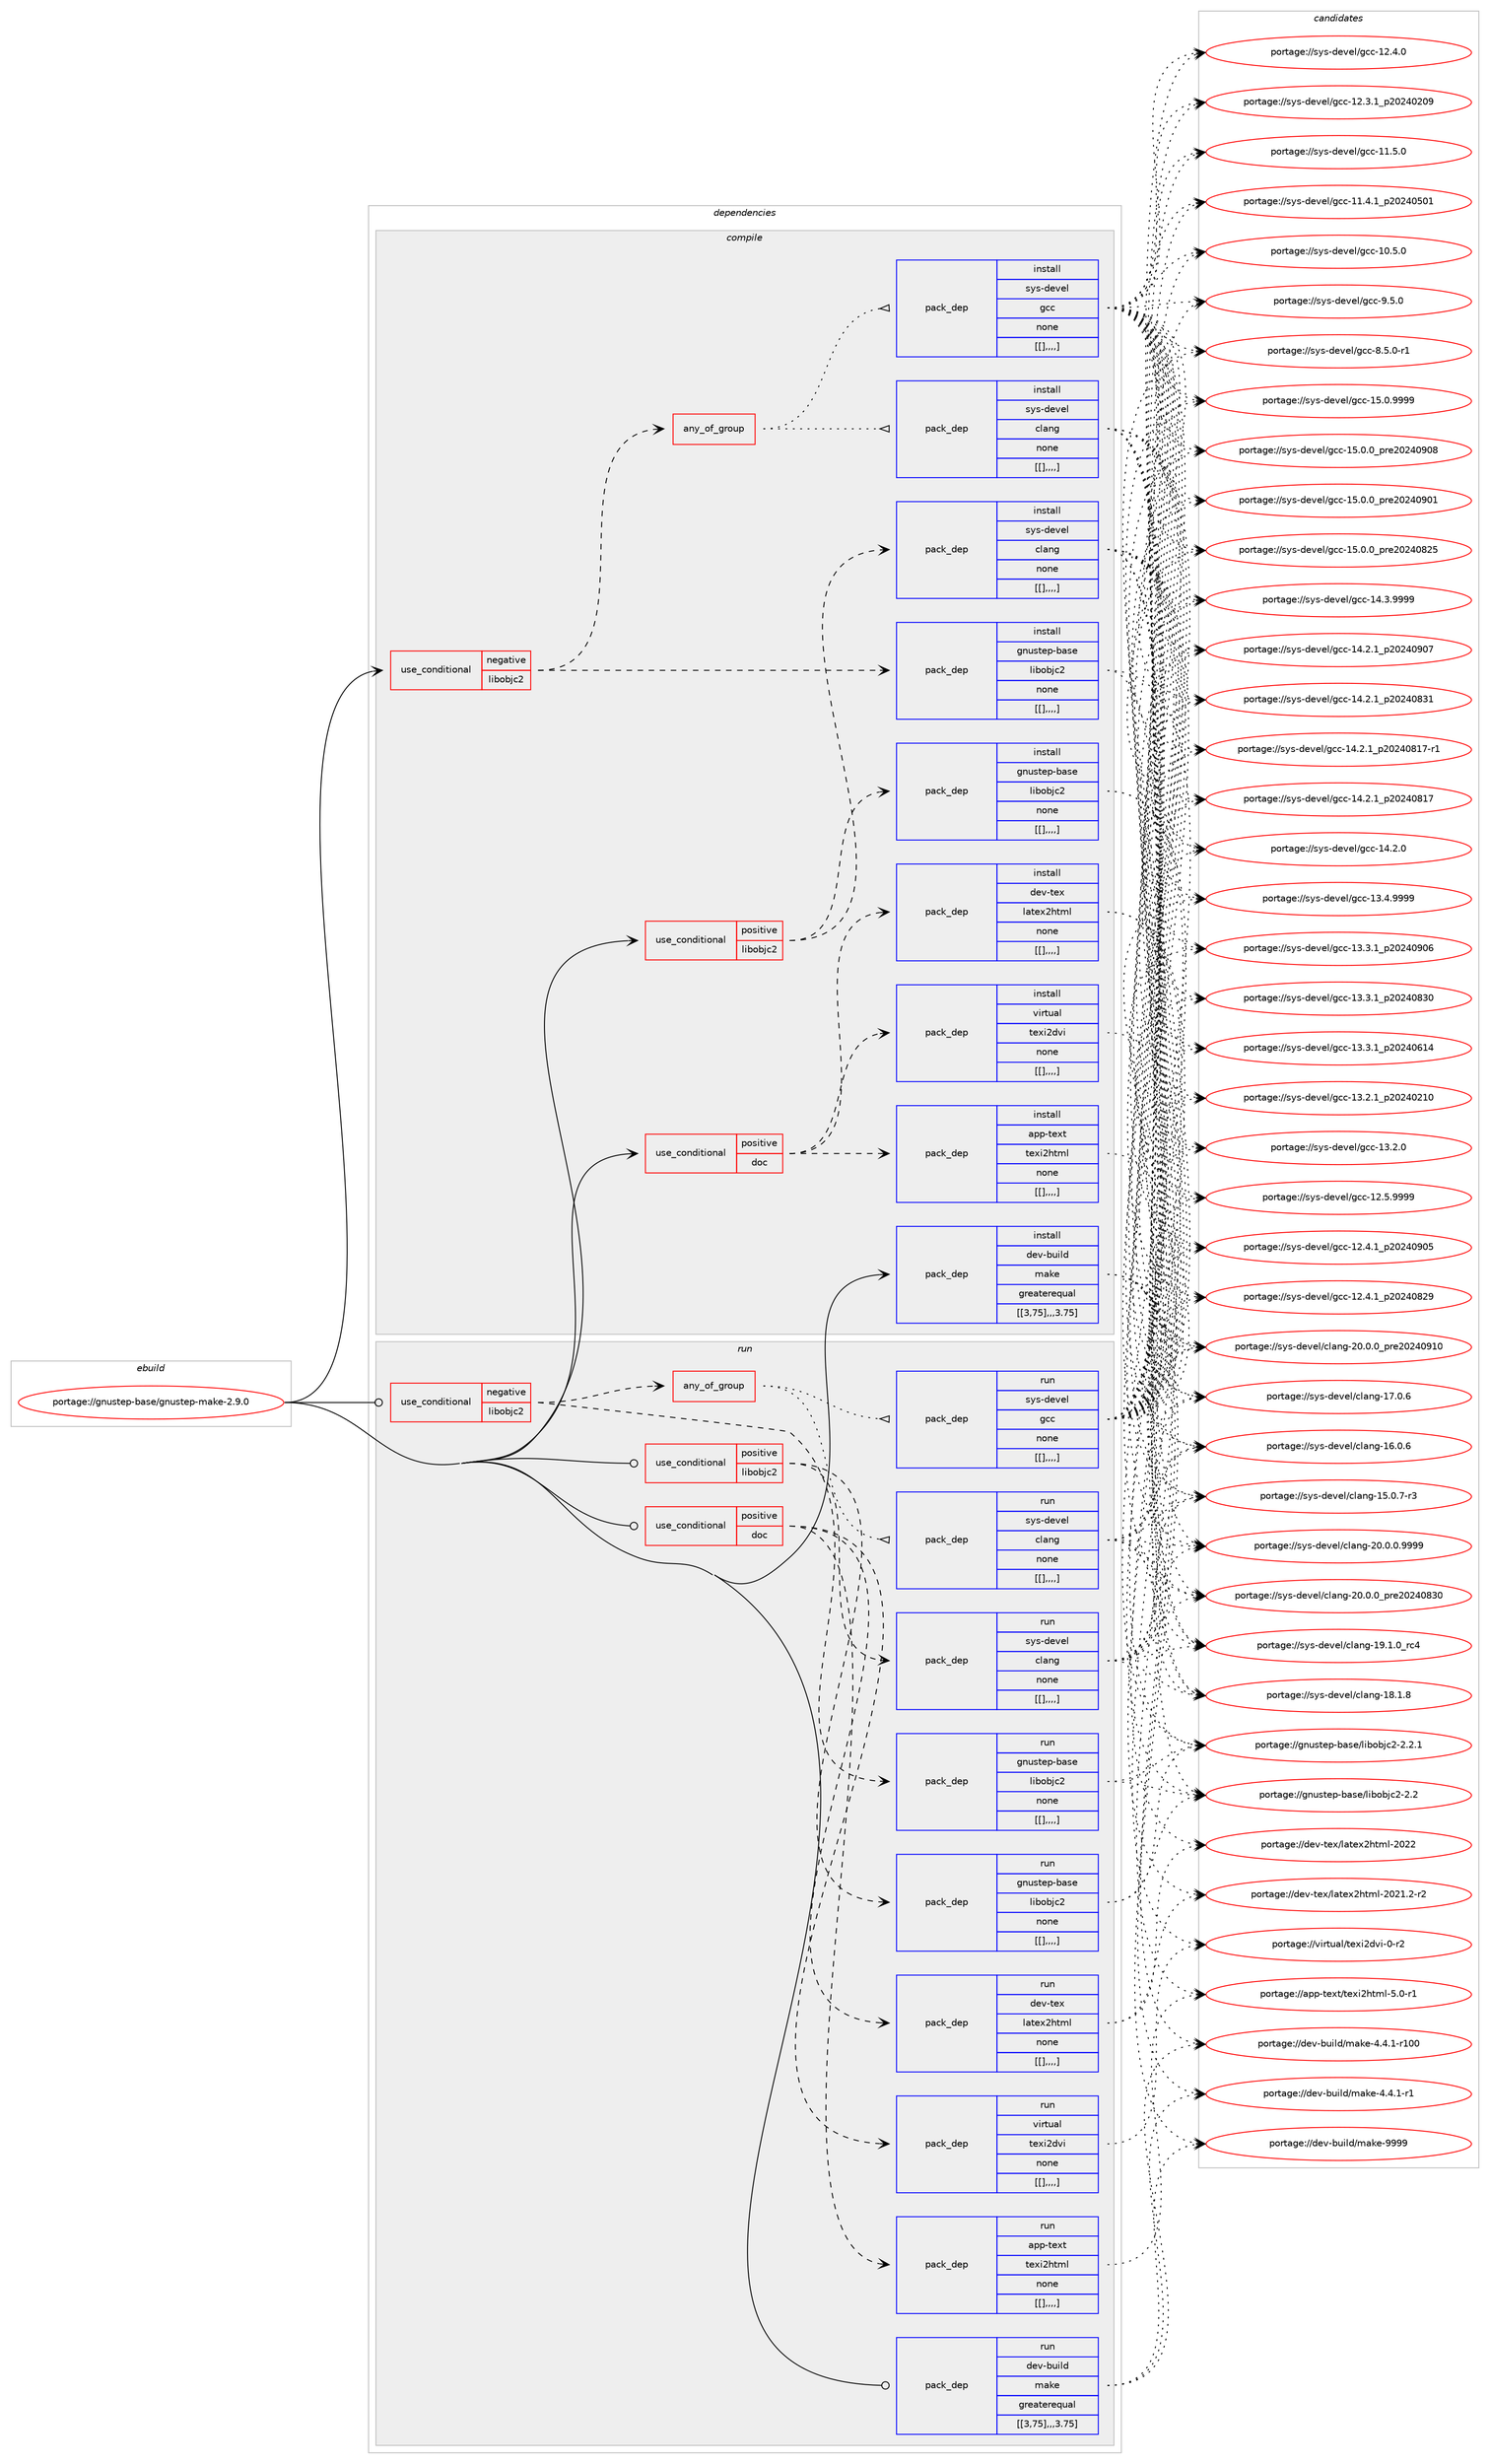 digraph prolog {

# *************
# Graph options
# *************

newrank=true;
concentrate=true;
compound=true;
graph [rankdir=LR,fontname=Helvetica,fontsize=10,ranksep=1.5];#, ranksep=2.5, nodesep=0.2];
edge  [arrowhead=vee];
node  [fontname=Helvetica,fontsize=10];

# **********
# The ebuild
# **********

subgraph cluster_leftcol {
color=gray;
label=<<i>ebuild</i>>;
id [label="portage://gnustep-base/gnustep-make-2.9.0", color=red, width=4, href="../gnustep-base/gnustep-make-2.9.0.svg"];
}

# ****************
# The dependencies
# ****************

subgraph cluster_midcol {
color=gray;
label=<<i>dependencies</i>>;
subgraph cluster_compile {
fillcolor="#eeeeee";
style=filled;
label=<<i>compile</i>>;
subgraph cond68065 {
dependency246436 [label=<<TABLE BORDER="0" CELLBORDER="1" CELLSPACING="0" CELLPADDING="4"><TR><TD ROWSPAN="3" CELLPADDING="10">use_conditional</TD></TR><TR><TD>negative</TD></TR><TR><TD>libobjc2</TD></TR></TABLE>>, shape=none, color=red];
subgraph pack176846 {
dependency246437 [label=<<TABLE BORDER="0" CELLBORDER="1" CELLSPACING="0" CELLPADDING="4" WIDTH="220"><TR><TD ROWSPAN="6" CELLPADDING="30">pack_dep</TD></TR><TR><TD WIDTH="110">install</TD></TR><TR><TD>gnustep-base</TD></TR><TR><TD>libobjc2</TD></TR><TR><TD>none</TD></TR><TR><TD>[[],,,,]</TD></TR></TABLE>>, shape=none, color=blue];
}
dependency246436:e -> dependency246437:w [weight=20,style="dashed",arrowhead="vee"];
subgraph any1365 {
dependency246438 [label=<<TABLE BORDER="0" CELLBORDER="1" CELLSPACING="0" CELLPADDING="4"><TR><TD CELLPADDING="10">any_of_group</TD></TR></TABLE>>, shape=none, color=red];subgraph pack176847 {
dependency246439 [label=<<TABLE BORDER="0" CELLBORDER="1" CELLSPACING="0" CELLPADDING="4" WIDTH="220"><TR><TD ROWSPAN="6" CELLPADDING="30">pack_dep</TD></TR><TR><TD WIDTH="110">install</TD></TR><TR><TD>sys-devel</TD></TR><TR><TD>gcc</TD></TR><TR><TD>none</TD></TR><TR><TD>[[],,,,]</TD></TR></TABLE>>, shape=none, color=blue];
}
dependency246438:e -> dependency246439:w [weight=20,style="dotted",arrowhead="oinv"];
subgraph pack176848 {
dependency246440 [label=<<TABLE BORDER="0" CELLBORDER="1" CELLSPACING="0" CELLPADDING="4" WIDTH="220"><TR><TD ROWSPAN="6" CELLPADDING="30">pack_dep</TD></TR><TR><TD WIDTH="110">install</TD></TR><TR><TD>sys-devel</TD></TR><TR><TD>clang</TD></TR><TR><TD>none</TD></TR><TR><TD>[[],,,,]</TD></TR></TABLE>>, shape=none, color=blue];
}
dependency246438:e -> dependency246440:w [weight=20,style="dotted",arrowhead="oinv"];
}
dependency246436:e -> dependency246438:w [weight=20,style="dashed",arrowhead="vee"];
}
id:e -> dependency246436:w [weight=20,style="solid",arrowhead="vee"];
subgraph cond68066 {
dependency246441 [label=<<TABLE BORDER="0" CELLBORDER="1" CELLSPACING="0" CELLPADDING="4"><TR><TD ROWSPAN="3" CELLPADDING="10">use_conditional</TD></TR><TR><TD>positive</TD></TR><TR><TD>doc</TD></TR></TABLE>>, shape=none, color=red];
subgraph pack176849 {
dependency246442 [label=<<TABLE BORDER="0" CELLBORDER="1" CELLSPACING="0" CELLPADDING="4" WIDTH="220"><TR><TD ROWSPAN="6" CELLPADDING="30">pack_dep</TD></TR><TR><TD WIDTH="110">install</TD></TR><TR><TD>virtual</TD></TR><TR><TD>texi2dvi</TD></TR><TR><TD>none</TD></TR><TR><TD>[[],,,,]</TD></TR></TABLE>>, shape=none, color=blue];
}
dependency246441:e -> dependency246442:w [weight=20,style="dashed",arrowhead="vee"];
subgraph pack176850 {
dependency246443 [label=<<TABLE BORDER="0" CELLBORDER="1" CELLSPACING="0" CELLPADDING="4" WIDTH="220"><TR><TD ROWSPAN="6" CELLPADDING="30">pack_dep</TD></TR><TR><TD WIDTH="110">install</TD></TR><TR><TD>dev-tex</TD></TR><TR><TD>latex2html</TD></TR><TR><TD>none</TD></TR><TR><TD>[[],,,,]</TD></TR></TABLE>>, shape=none, color=blue];
}
dependency246441:e -> dependency246443:w [weight=20,style="dashed",arrowhead="vee"];
subgraph pack176851 {
dependency246444 [label=<<TABLE BORDER="0" CELLBORDER="1" CELLSPACING="0" CELLPADDING="4" WIDTH="220"><TR><TD ROWSPAN="6" CELLPADDING="30">pack_dep</TD></TR><TR><TD WIDTH="110">install</TD></TR><TR><TD>app-text</TD></TR><TR><TD>texi2html</TD></TR><TR><TD>none</TD></TR><TR><TD>[[],,,,]</TD></TR></TABLE>>, shape=none, color=blue];
}
dependency246441:e -> dependency246444:w [weight=20,style="dashed",arrowhead="vee"];
}
id:e -> dependency246441:w [weight=20,style="solid",arrowhead="vee"];
subgraph cond68067 {
dependency246445 [label=<<TABLE BORDER="0" CELLBORDER="1" CELLSPACING="0" CELLPADDING="4"><TR><TD ROWSPAN="3" CELLPADDING="10">use_conditional</TD></TR><TR><TD>positive</TD></TR><TR><TD>libobjc2</TD></TR></TABLE>>, shape=none, color=red];
subgraph pack176852 {
dependency246446 [label=<<TABLE BORDER="0" CELLBORDER="1" CELLSPACING="0" CELLPADDING="4" WIDTH="220"><TR><TD ROWSPAN="6" CELLPADDING="30">pack_dep</TD></TR><TR><TD WIDTH="110">install</TD></TR><TR><TD>gnustep-base</TD></TR><TR><TD>libobjc2</TD></TR><TR><TD>none</TD></TR><TR><TD>[[],,,,]</TD></TR></TABLE>>, shape=none, color=blue];
}
dependency246445:e -> dependency246446:w [weight=20,style="dashed",arrowhead="vee"];
subgraph pack176853 {
dependency246447 [label=<<TABLE BORDER="0" CELLBORDER="1" CELLSPACING="0" CELLPADDING="4" WIDTH="220"><TR><TD ROWSPAN="6" CELLPADDING="30">pack_dep</TD></TR><TR><TD WIDTH="110">install</TD></TR><TR><TD>sys-devel</TD></TR><TR><TD>clang</TD></TR><TR><TD>none</TD></TR><TR><TD>[[],,,,]</TD></TR></TABLE>>, shape=none, color=blue];
}
dependency246445:e -> dependency246447:w [weight=20,style="dashed",arrowhead="vee"];
}
id:e -> dependency246445:w [weight=20,style="solid",arrowhead="vee"];
subgraph pack176854 {
dependency246448 [label=<<TABLE BORDER="0" CELLBORDER="1" CELLSPACING="0" CELLPADDING="4" WIDTH="220"><TR><TD ROWSPAN="6" CELLPADDING="30">pack_dep</TD></TR><TR><TD WIDTH="110">install</TD></TR><TR><TD>dev-build</TD></TR><TR><TD>make</TD></TR><TR><TD>greaterequal</TD></TR><TR><TD>[[3,75],,,3.75]</TD></TR></TABLE>>, shape=none, color=blue];
}
id:e -> dependency246448:w [weight=20,style="solid",arrowhead="vee"];
}
subgraph cluster_compileandrun {
fillcolor="#eeeeee";
style=filled;
label=<<i>compile and run</i>>;
}
subgraph cluster_run {
fillcolor="#eeeeee";
style=filled;
label=<<i>run</i>>;
subgraph cond68068 {
dependency246449 [label=<<TABLE BORDER="0" CELLBORDER="1" CELLSPACING="0" CELLPADDING="4"><TR><TD ROWSPAN="3" CELLPADDING="10">use_conditional</TD></TR><TR><TD>negative</TD></TR><TR><TD>libobjc2</TD></TR></TABLE>>, shape=none, color=red];
subgraph pack176855 {
dependency246450 [label=<<TABLE BORDER="0" CELLBORDER="1" CELLSPACING="0" CELLPADDING="4" WIDTH="220"><TR><TD ROWSPAN="6" CELLPADDING="30">pack_dep</TD></TR><TR><TD WIDTH="110">run</TD></TR><TR><TD>gnustep-base</TD></TR><TR><TD>libobjc2</TD></TR><TR><TD>none</TD></TR><TR><TD>[[],,,,]</TD></TR></TABLE>>, shape=none, color=blue];
}
dependency246449:e -> dependency246450:w [weight=20,style="dashed",arrowhead="vee"];
subgraph any1366 {
dependency246451 [label=<<TABLE BORDER="0" CELLBORDER="1" CELLSPACING="0" CELLPADDING="4"><TR><TD CELLPADDING="10">any_of_group</TD></TR></TABLE>>, shape=none, color=red];subgraph pack176856 {
dependency246452 [label=<<TABLE BORDER="0" CELLBORDER="1" CELLSPACING="0" CELLPADDING="4" WIDTH="220"><TR><TD ROWSPAN="6" CELLPADDING="30">pack_dep</TD></TR><TR><TD WIDTH="110">run</TD></TR><TR><TD>sys-devel</TD></TR><TR><TD>gcc</TD></TR><TR><TD>none</TD></TR><TR><TD>[[],,,,]</TD></TR></TABLE>>, shape=none, color=blue];
}
dependency246451:e -> dependency246452:w [weight=20,style="dotted",arrowhead="oinv"];
subgraph pack176857 {
dependency246453 [label=<<TABLE BORDER="0" CELLBORDER="1" CELLSPACING="0" CELLPADDING="4" WIDTH="220"><TR><TD ROWSPAN="6" CELLPADDING="30">pack_dep</TD></TR><TR><TD WIDTH="110">run</TD></TR><TR><TD>sys-devel</TD></TR><TR><TD>clang</TD></TR><TR><TD>none</TD></TR><TR><TD>[[],,,,]</TD></TR></TABLE>>, shape=none, color=blue];
}
dependency246451:e -> dependency246453:w [weight=20,style="dotted",arrowhead="oinv"];
}
dependency246449:e -> dependency246451:w [weight=20,style="dashed",arrowhead="vee"];
}
id:e -> dependency246449:w [weight=20,style="solid",arrowhead="odot"];
subgraph cond68069 {
dependency246454 [label=<<TABLE BORDER="0" CELLBORDER="1" CELLSPACING="0" CELLPADDING="4"><TR><TD ROWSPAN="3" CELLPADDING="10">use_conditional</TD></TR><TR><TD>positive</TD></TR><TR><TD>doc</TD></TR></TABLE>>, shape=none, color=red];
subgraph pack176858 {
dependency246455 [label=<<TABLE BORDER="0" CELLBORDER="1" CELLSPACING="0" CELLPADDING="4" WIDTH="220"><TR><TD ROWSPAN="6" CELLPADDING="30">pack_dep</TD></TR><TR><TD WIDTH="110">run</TD></TR><TR><TD>virtual</TD></TR><TR><TD>texi2dvi</TD></TR><TR><TD>none</TD></TR><TR><TD>[[],,,,]</TD></TR></TABLE>>, shape=none, color=blue];
}
dependency246454:e -> dependency246455:w [weight=20,style="dashed",arrowhead="vee"];
subgraph pack176859 {
dependency246456 [label=<<TABLE BORDER="0" CELLBORDER="1" CELLSPACING="0" CELLPADDING="4" WIDTH="220"><TR><TD ROWSPAN="6" CELLPADDING="30">pack_dep</TD></TR><TR><TD WIDTH="110">run</TD></TR><TR><TD>dev-tex</TD></TR><TR><TD>latex2html</TD></TR><TR><TD>none</TD></TR><TR><TD>[[],,,,]</TD></TR></TABLE>>, shape=none, color=blue];
}
dependency246454:e -> dependency246456:w [weight=20,style="dashed",arrowhead="vee"];
subgraph pack176860 {
dependency246457 [label=<<TABLE BORDER="0" CELLBORDER="1" CELLSPACING="0" CELLPADDING="4" WIDTH="220"><TR><TD ROWSPAN="6" CELLPADDING="30">pack_dep</TD></TR><TR><TD WIDTH="110">run</TD></TR><TR><TD>app-text</TD></TR><TR><TD>texi2html</TD></TR><TR><TD>none</TD></TR><TR><TD>[[],,,,]</TD></TR></TABLE>>, shape=none, color=blue];
}
dependency246454:e -> dependency246457:w [weight=20,style="dashed",arrowhead="vee"];
}
id:e -> dependency246454:w [weight=20,style="solid",arrowhead="odot"];
subgraph cond68070 {
dependency246458 [label=<<TABLE BORDER="0" CELLBORDER="1" CELLSPACING="0" CELLPADDING="4"><TR><TD ROWSPAN="3" CELLPADDING="10">use_conditional</TD></TR><TR><TD>positive</TD></TR><TR><TD>libobjc2</TD></TR></TABLE>>, shape=none, color=red];
subgraph pack176861 {
dependency246459 [label=<<TABLE BORDER="0" CELLBORDER="1" CELLSPACING="0" CELLPADDING="4" WIDTH="220"><TR><TD ROWSPAN="6" CELLPADDING="30">pack_dep</TD></TR><TR><TD WIDTH="110">run</TD></TR><TR><TD>gnustep-base</TD></TR><TR><TD>libobjc2</TD></TR><TR><TD>none</TD></TR><TR><TD>[[],,,,]</TD></TR></TABLE>>, shape=none, color=blue];
}
dependency246458:e -> dependency246459:w [weight=20,style="dashed",arrowhead="vee"];
subgraph pack176862 {
dependency246460 [label=<<TABLE BORDER="0" CELLBORDER="1" CELLSPACING="0" CELLPADDING="4" WIDTH="220"><TR><TD ROWSPAN="6" CELLPADDING="30">pack_dep</TD></TR><TR><TD WIDTH="110">run</TD></TR><TR><TD>sys-devel</TD></TR><TR><TD>clang</TD></TR><TR><TD>none</TD></TR><TR><TD>[[],,,,]</TD></TR></TABLE>>, shape=none, color=blue];
}
dependency246458:e -> dependency246460:w [weight=20,style="dashed",arrowhead="vee"];
}
id:e -> dependency246458:w [weight=20,style="solid",arrowhead="odot"];
subgraph pack176863 {
dependency246461 [label=<<TABLE BORDER="0" CELLBORDER="1" CELLSPACING="0" CELLPADDING="4" WIDTH="220"><TR><TD ROWSPAN="6" CELLPADDING="30">pack_dep</TD></TR><TR><TD WIDTH="110">run</TD></TR><TR><TD>dev-build</TD></TR><TR><TD>make</TD></TR><TR><TD>greaterequal</TD></TR><TR><TD>[[3,75],,,3.75]</TD></TR></TABLE>>, shape=none, color=blue];
}
id:e -> dependency246461:w [weight=20,style="solid",arrowhead="odot"];
}
}

# **************
# The candidates
# **************

subgraph cluster_choices {
rank=same;
color=gray;
label=<<i>candidates</i>>;

subgraph choice176846 {
color=black;
nodesep=1;
choice1031101171151161011124598971151014710810598111981069950455046504649 [label="portage://gnustep-base/libobjc2-2.2.1", color=red, width=4,href="../gnustep-base/libobjc2-2.2.1.svg"];
choice103110117115116101112459897115101471081059811198106995045504650 [label="portage://gnustep-base/libobjc2-2.2", color=red, width=4,href="../gnustep-base/libobjc2-2.2.svg"];
dependency246437:e -> choice1031101171151161011124598971151014710810598111981069950455046504649:w [style=dotted,weight="100"];
dependency246437:e -> choice103110117115116101112459897115101471081059811198106995045504650:w [style=dotted,weight="100"];
}
subgraph choice176847 {
color=black;
nodesep=1;
choice1151211154510010111810110847103999945495346484657575757 [label="portage://sys-devel/gcc-15.0.9999", color=red, width=4,href="../sys-devel/gcc-15.0.9999.svg"];
choice1151211154510010111810110847103999945495346484648951121141015048505248574856 [label="portage://sys-devel/gcc-15.0.0_pre20240908", color=red, width=4,href="../sys-devel/gcc-15.0.0_pre20240908.svg"];
choice1151211154510010111810110847103999945495346484648951121141015048505248574849 [label="portage://sys-devel/gcc-15.0.0_pre20240901", color=red, width=4,href="../sys-devel/gcc-15.0.0_pre20240901.svg"];
choice1151211154510010111810110847103999945495346484648951121141015048505248565053 [label="portage://sys-devel/gcc-15.0.0_pre20240825", color=red, width=4,href="../sys-devel/gcc-15.0.0_pre20240825.svg"];
choice1151211154510010111810110847103999945495246514657575757 [label="portage://sys-devel/gcc-14.3.9999", color=red, width=4,href="../sys-devel/gcc-14.3.9999.svg"];
choice1151211154510010111810110847103999945495246504649951125048505248574855 [label="portage://sys-devel/gcc-14.2.1_p20240907", color=red, width=4,href="../sys-devel/gcc-14.2.1_p20240907.svg"];
choice1151211154510010111810110847103999945495246504649951125048505248565149 [label="portage://sys-devel/gcc-14.2.1_p20240831", color=red, width=4,href="../sys-devel/gcc-14.2.1_p20240831.svg"];
choice11512111545100101118101108471039999454952465046499511250485052485649554511449 [label="portage://sys-devel/gcc-14.2.1_p20240817-r1", color=red, width=4,href="../sys-devel/gcc-14.2.1_p20240817-r1.svg"];
choice1151211154510010111810110847103999945495246504649951125048505248564955 [label="portage://sys-devel/gcc-14.2.1_p20240817", color=red, width=4,href="../sys-devel/gcc-14.2.1_p20240817.svg"];
choice1151211154510010111810110847103999945495246504648 [label="portage://sys-devel/gcc-14.2.0", color=red, width=4,href="../sys-devel/gcc-14.2.0.svg"];
choice1151211154510010111810110847103999945495146524657575757 [label="portage://sys-devel/gcc-13.4.9999", color=red, width=4,href="../sys-devel/gcc-13.4.9999.svg"];
choice1151211154510010111810110847103999945495146514649951125048505248574854 [label="portage://sys-devel/gcc-13.3.1_p20240906", color=red, width=4,href="../sys-devel/gcc-13.3.1_p20240906.svg"];
choice1151211154510010111810110847103999945495146514649951125048505248565148 [label="portage://sys-devel/gcc-13.3.1_p20240830", color=red, width=4,href="../sys-devel/gcc-13.3.1_p20240830.svg"];
choice1151211154510010111810110847103999945495146514649951125048505248544952 [label="portage://sys-devel/gcc-13.3.1_p20240614", color=red, width=4,href="../sys-devel/gcc-13.3.1_p20240614.svg"];
choice1151211154510010111810110847103999945495146504649951125048505248504948 [label="portage://sys-devel/gcc-13.2.1_p20240210", color=red, width=4,href="../sys-devel/gcc-13.2.1_p20240210.svg"];
choice1151211154510010111810110847103999945495146504648 [label="portage://sys-devel/gcc-13.2.0", color=red, width=4,href="../sys-devel/gcc-13.2.0.svg"];
choice1151211154510010111810110847103999945495046534657575757 [label="portage://sys-devel/gcc-12.5.9999", color=red, width=4,href="../sys-devel/gcc-12.5.9999.svg"];
choice1151211154510010111810110847103999945495046524649951125048505248574853 [label="portage://sys-devel/gcc-12.4.1_p20240905", color=red, width=4,href="../sys-devel/gcc-12.4.1_p20240905.svg"];
choice1151211154510010111810110847103999945495046524649951125048505248565057 [label="portage://sys-devel/gcc-12.4.1_p20240829", color=red, width=4,href="../sys-devel/gcc-12.4.1_p20240829.svg"];
choice1151211154510010111810110847103999945495046524648 [label="portage://sys-devel/gcc-12.4.0", color=red, width=4,href="../sys-devel/gcc-12.4.0.svg"];
choice1151211154510010111810110847103999945495046514649951125048505248504857 [label="portage://sys-devel/gcc-12.3.1_p20240209", color=red, width=4,href="../sys-devel/gcc-12.3.1_p20240209.svg"];
choice1151211154510010111810110847103999945494946534648 [label="portage://sys-devel/gcc-11.5.0", color=red, width=4,href="../sys-devel/gcc-11.5.0.svg"];
choice1151211154510010111810110847103999945494946524649951125048505248534849 [label="portage://sys-devel/gcc-11.4.1_p20240501", color=red, width=4,href="../sys-devel/gcc-11.4.1_p20240501.svg"];
choice1151211154510010111810110847103999945494846534648 [label="portage://sys-devel/gcc-10.5.0", color=red, width=4,href="../sys-devel/gcc-10.5.0.svg"];
choice11512111545100101118101108471039999455746534648 [label="portage://sys-devel/gcc-9.5.0", color=red, width=4,href="../sys-devel/gcc-9.5.0.svg"];
choice115121115451001011181011084710399994556465346484511449 [label="portage://sys-devel/gcc-8.5.0-r1", color=red, width=4,href="../sys-devel/gcc-8.5.0-r1.svg"];
dependency246439:e -> choice1151211154510010111810110847103999945495346484657575757:w [style=dotted,weight="100"];
dependency246439:e -> choice1151211154510010111810110847103999945495346484648951121141015048505248574856:w [style=dotted,weight="100"];
dependency246439:e -> choice1151211154510010111810110847103999945495346484648951121141015048505248574849:w [style=dotted,weight="100"];
dependency246439:e -> choice1151211154510010111810110847103999945495346484648951121141015048505248565053:w [style=dotted,weight="100"];
dependency246439:e -> choice1151211154510010111810110847103999945495246514657575757:w [style=dotted,weight="100"];
dependency246439:e -> choice1151211154510010111810110847103999945495246504649951125048505248574855:w [style=dotted,weight="100"];
dependency246439:e -> choice1151211154510010111810110847103999945495246504649951125048505248565149:w [style=dotted,weight="100"];
dependency246439:e -> choice11512111545100101118101108471039999454952465046499511250485052485649554511449:w [style=dotted,weight="100"];
dependency246439:e -> choice1151211154510010111810110847103999945495246504649951125048505248564955:w [style=dotted,weight="100"];
dependency246439:e -> choice1151211154510010111810110847103999945495246504648:w [style=dotted,weight="100"];
dependency246439:e -> choice1151211154510010111810110847103999945495146524657575757:w [style=dotted,weight="100"];
dependency246439:e -> choice1151211154510010111810110847103999945495146514649951125048505248574854:w [style=dotted,weight="100"];
dependency246439:e -> choice1151211154510010111810110847103999945495146514649951125048505248565148:w [style=dotted,weight="100"];
dependency246439:e -> choice1151211154510010111810110847103999945495146514649951125048505248544952:w [style=dotted,weight="100"];
dependency246439:e -> choice1151211154510010111810110847103999945495146504649951125048505248504948:w [style=dotted,weight="100"];
dependency246439:e -> choice1151211154510010111810110847103999945495146504648:w [style=dotted,weight="100"];
dependency246439:e -> choice1151211154510010111810110847103999945495046534657575757:w [style=dotted,weight="100"];
dependency246439:e -> choice1151211154510010111810110847103999945495046524649951125048505248574853:w [style=dotted,weight="100"];
dependency246439:e -> choice1151211154510010111810110847103999945495046524649951125048505248565057:w [style=dotted,weight="100"];
dependency246439:e -> choice1151211154510010111810110847103999945495046524648:w [style=dotted,weight="100"];
dependency246439:e -> choice1151211154510010111810110847103999945495046514649951125048505248504857:w [style=dotted,weight="100"];
dependency246439:e -> choice1151211154510010111810110847103999945494946534648:w [style=dotted,weight="100"];
dependency246439:e -> choice1151211154510010111810110847103999945494946524649951125048505248534849:w [style=dotted,weight="100"];
dependency246439:e -> choice1151211154510010111810110847103999945494846534648:w [style=dotted,weight="100"];
dependency246439:e -> choice11512111545100101118101108471039999455746534648:w [style=dotted,weight="100"];
dependency246439:e -> choice115121115451001011181011084710399994556465346484511449:w [style=dotted,weight="100"];
}
subgraph choice176848 {
color=black;
nodesep=1;
choice11512111545100101118101108479910897110103455048464846484657575757 [label="portage://sys-devel/clang-20.0.0.9999", color=red, width=4,href="../sys-devel/clang-20.0.0.9999.svg"];
choice1151211154510010111810110847991089711010345504846484648951121141015048505248574948 [label="portage://sys-devel/clang-20.0.0_pre20240910", color=red, width=4,href="../sys-devel/clang-20.0.0_pre20240910.svg"];
choice1151211154510010111810110847991089711010345504846484648951121141015048505248565148 [label="portage://sys-devel/clang-20.0.0_pre20240830", color=red, width=4,href="../sys-devel/clang-20.0.0_pre20240830.svg"];
choice1151211154510010111810110847991089711010345495746494648951149952 [label="portage://sys-devel/clang-19.1.0_rc4", color=red, width=4,href="../sys-devel/clang-19.1.0_rc4.svg"];
choice1151211154510010111810110847991089711010345495646494656 [label="portage://sys-devel/clang-18.1.8", color=red, width=4,href="../sys-devel/clang-18.1.8.svg"];
choice1151211154510010111810110847991089711010345495546484654 [label="portage://sys-devel/clang-17.0.6", color=red, width=4,href="../sys-devel/clang-17.0.6.svg"];
choice1151211154510010111810110847991089711010345495446484654 [label="portage://sys-devel/clang-16.0.6", color=red, width=4,href="../sys-devel/clang-16.0.6.svg"];
choice11512111545100101118101108479910897110103454953464846554511451 [label="portage://sys-devel/clang-15.0.7-r3", color=red, width=4,href="../sys-devel/clang-15.0.7-r3.svg"];
dependency246440:e -> choice11512111545100101118101108479910897110103455048464846484657575757:w [style=dotted,weight="100"];
dependency246440:e -> choice1151211154510010111810110847991089711010345504846484648951121141015048505248574948:w [style=dotted,weight="100"];
dependency246440:e -> choice1151211154510010111810110847991089711010345504846484648951121141015048505248565148:w [style=dotted,weight="100"];
dependency246440:e -> choice1151211154510010111810110847991089711010345495746494648951149952:w [style=dotted,weight="100"];
dependency246440:e -> choice1151211154510010111810110847991089711010345495646494656:w [style=dotted,weight="100"];
dependency246440:e -> choice1151211154510010111810110847991089711010345495546484654:w [style=dotted,weight="100"];
dependency246440:e -> choice1151211154510010111810110847991089711010345495446484654:w [style=dotted,weight="100"];
dependency246440:e -> choice11512111545100101118101108479910897110103454953464846554511451:w [style=dotted,weight="100"];
}
subgraph choice176849 {
color=black;
nodesep=1;
choice11810511411611797108471161011201055010011810545484511450 [label="portage://virtual/texi2dvi-0-r2", color=red, width=4,href="../virtual/texi2dvi-0-r2.svg"];
dependency246442:e -> choice11810511411611797108471161011201055010011810545484511450:w [style=dotted,weight="100"];
}
subgraph choice176850 {
color=black;
nodesep=1;
choice100101118451161011204710897116101120501041161091084550485050 [label="portage://dev-tex/latex2html-2022", color=red, width=4,href="../dev-tex/latex2html-2022.svg"];
choice10010111845116101120471089711610112050104116109108455048504946504511450 [label="portage://dev-tex/latex2html-2021.2-r2", color=red, width=4,href="../dev-tex/latex2html-2021.2-r2.svg"];
dependency246443:e -> choice100101118451161011204710897116101120501041161091084550485050:w [style=dotted,weight="100"];
dependency246443:e -> choice10010111845116101120471089711610112050104116109108455048504946504511450:w [style=dotted,weight="100"];
}
subgraph choice176851 {
color=black;
nodesep=1;
choice97112112451161011201164711610112010550104116109108455346484511449 [label="portage://app-text/texi2html-5.0-r1", color=red, width=4,href="../app-text/texi2html-5.0-r1.svg"];
dependency246444:e -> choice97112112451161011201164711610112010550104116109108455346484511449:w [style=dotted,weight="100"];
}
subgraph choice176852 {
color=black;
nodesep=1;
choice1031101171151161011124598971151014710810598111981069950455046504649 [label="portage://gnustep-base/libobjc2-2.2.1", color=red, width=4,href="../gnustep-base/libobjc2-2.2.1.svg"];
choice103110117115116101112459897115101471081059811198106995045504650 [label="portage://gnustep-base/libobjc2-2.2", color=red, width=4,href="../gnustep-base/libobjc2-2.2.svg"];
dependency246446:e -> choice1031101171151161011124598971151014710810598111981069950455046504649:w [style=dotted,weight="100"];
dependency246446:e -> choice103110117115116101112459897115101471081059811198106995045504650:w [style=dotted,weight="100"];
}
subgraph choice176853 {
color=black;
nodesep=1;
choice11512111545100101118101108479910897110103455048464846484657575757 [label="portage://sys-devel/clang-20.0.0.9999", color=red, width=4,href="../sys-devel/clang-20.0.0.9999.svg"];
choice1151211154510010111810110847991089711010345504846484648951121141015048505248574948 [label="portage://sys-devel/clang-20.0.0_pre20240910", color=red, width=4,href="../sys-devel/clang-20.0.0_pre20240910.svg"];
choice1151211154510010111810110847991089711010345504846484648951121141015048505248565148 [label="portage://sys-devel/clang-20.0.0_pre20240830", color=red, width=4,href="../sys-devel/clang-20.0.0_pre20240830.svg"];
choice1151211154510010111810110847991089711010345495746494648951149952 [label="portage://sys-devel/clang-19.1.0_rc4", color=red, width=4,href="../sys-devel/clang-19.1.0_rc4.svg"];
choice1151211154510010111810110847991089711010345495646494656 [label="portage://sys-devel/clang-18.1.8", color=red, width=4,href="../sys-devel/clang-18.1.8.svg"];
choice1151211154510010111810110847991089711010345495546484654 [label="portage://sys-devel/clang-17.0.6", color=red, width=4,href="../sys-devel/clang-17.0.6.svg"];
choice1151211154510010111810110847991089711010345495446484654 [label="portage://sys-devel/clang-16.0.6", color=red, width=4,href="../sys-devel/clang-16.0.6.svg"];
choice11512111545100101118101108479910897110103454953464846554511451 [label="portage://sys-devel/clang-15.0.7-r3", color=red, width=4,href="../sys-devel/clang-15.0.7-r3.svg"];
dependency246447:e -> choice11512111545100101118101108479910897110103455048464846484657575757:w [style=dotted,weight="100"];
dependency246447:e -> choice1151211154510010111810110847991089711010345504846484648951121141015048505248574948:w [style=dotted,weight="100"];
dependency246447:e -> choice1151211154510010111810110847991089711010345504846484648951121141015048505248565148:w [style=dotted,weight="100"];
dependency246447:e -> choice1151211154510010111810110847991089711010345495746494648951149952:w [style=dotted,weight="100"];
dependency246447:e -> choice1151211154510010111810110847991089711010345495646494656:w [style=dotted,weight="100"];
dependency246447:e -> choice1151211154510010111810110847991089711010345495546484654:w [style=dotted,weight="100"];
dependency246447:e -> choice1151211154510010111810110847991089711010345495446484654:w [style=dotted,weight="100"];
dependency246447:e -> choice11512111545100101118101108479910897110103454953464846554511451:w [style=dotted,weight="100"];
}
subgraph choice176854 {
color=black;
nodesep=1;
choice100101118459811710510810047109971071014557575757 [label="portage://dev-build/make-9999", color=red, width=4,href="../dev-build/make-9999.svg"];
choice1001011184598117105108100471099710710145524652464945114494848 [label="portage://dev-build/make-4.4.1-r100", color=red, width=4,href="../dev-build/make-4.4.1-r100.svg"];
choice100101118459811710510810047109971071014552465246494511449 [label="portage://dev-build/make-4.4.1-r1", color=red, width=4,href="../dev-build/make-4.4.1-r1.svg"];
dependency246448:e -> choice100101118459811710510810047109971071014557575757:w [style=dotted,weight="100"];
dependency246448:e -> choice1001011184598117105108100471099710710145524652464945114494848:w [style=dotted,weight="100"];
dependency246448:e -> choice100101118459811710510810047109971071014552465246494511449:w [style=dotted,weight="100"];
}
subgraph choice176855 {
color=black;
nodesep=1;
choice1031101171151161011124598971151014710810598111981069950455046504649 [label="portage://gnustep-base/libobjc2-2.2.1", color=red, width=4,href="../gnustep-base/libobjc2-2.2.1.svg"];
choice103110117115116101112459897115101471081059811198106995045504650 [label="portage://gnustep-base/libobjc2-2.2", color=red, width=4,href="../gnustep-base/libobjc2-2.2.svg"];
dependency246450:e -> choice1031101171151161011124598971151014710810598111981069950455046504649:w [style=dotted,weight="100"];
dependency246450:e -> choice103110117115116101112459897115101471081059811198106995045504650:w [style=dotted,weight="100"];
}
subgraph choice176856 {
color=black;
nodesep=1;
choice1151211154510010111810110847103999945495346484657575757 [label="portage://sys-devel/gcc-15.0.9999", color=red, width=4,href="../sys-devel/gcc-15.0.9999.svg"];
choice1151211154510010111810110847103999945495346484648951121141015048505248574856 [label="portage://sys-devel/gcc-15.0.0_pre20240908", color=red, width=4,href="../sys-devel/gcc-15.0.0_pre20240908.svg"];
choice1151211154510010111810110847103999945495346484648951121141015048505248574849 [label="portage://sys-devel/gcc-15.0.0_pre20240901", color=red, width=4,href="../sys-devel/gcc-15.0.0_pre20240901.svg"];
choice1151211154510010111810110847103999945495346484648951121141015048505248565053 [label="portage://sys-devel/gcc-15.0.0_pre20240825", color=red, width=4,href="../sys-devel/gcc-15.0.0_pre20240825.svg"];
choice1151211154510010111810110847103999945495246514657575757 [label="portage://sys-devel/gcc-14.3.9999", color=red, width=4,href="../sys-devel/gcc-14.3.9999.svg"];
choice1151211154510010111810110847103999945495246504649951125048505248574855 [label="portage://sys-devel/gcc-14.2.1_p20240907", color=red, width=4,href="../sys-devel/gcc-14.2.1_p20240907.svg"];
choice1151211154510010111810110847103999945495246504649951125048505248565149 [label="portage://sys-devel/gcc-14.2.1_p20240831", color=red, width=4,href="../sys-devel/gcc-14.2.1_p20240831.svg"];
choice11512111545100101118101108471039999454952465046499511250485052485649554511449 [label="portage://sys-devel/gcc-14.2.1_p20240817-r1", color=red, width=4,href="../sys-devel/gcc-14.2.1_p20240817-r1.svg"];
choice1151211154510010111810110847103999945495246504649951125048505248564955 [label="portage://sys-devel/gcc-14.2.1_p20240817", color=red, width=4,href="../sys-devel/gcc-14.2.1_p20240817.svg"];
choice1151211154510010111810110847103999945495246504648 [label="portage://sys-devel/gcc-14.2.0", color=red, width=4,href="../sys-devel/gcc-14.2.0.svg"];
choice1151211154510010111810110847103999945495146524657575757 [label="portage://sys-devel/gcc-13.4.9999", color=red, width=4,href="../sys-devel/gcc-13.4.9999.svg"];
choice1151211154510010111810110847103999945495146514649951125048505248574854 [label="portage://sys-devel/gcc-13.3.1_p20240906", color=red, width=4,href="../sys-devel/gcc-13.3.1_p20240906.svg"];
choice1151211154510010111810110847103999945495146514649951125048505248565148 [label="portage://sys-devel/gcc-13.3.1_p20240830", color=red, width=4,href="../sys-devel/gcc-13.3.1_p20240830.svg"];
choice1151211154510010111810110847103999945495146514649951125048505248544952 [label="portage://sys-devel/gcc-13.3.1_p20240614", color=red, width=4,href="../sys-devel/gcc-13.3.1_p20240614.svg"];
choice1151211154510010111810110847103999945495146504649951125048505248504948 [label="portage://sys-devel/gcc-13.2.1_p20240210", color=red, width=4,href="../sys-devel/gcc-13.2.1_p20240210.svg"];
choice1151211154510010111810110847103999945495146504648 [label="portage://sys-devel/gcc-13.2.0", color=red, width=4,href="../sys-devel/gcc-13.2.0.svg"];
choice1151211154510010111810110847103999945495046534657575757 [label="portage://sys-devel/gcc-12.5.9999", color=red, width=4,href="../sys-devel/gcc-12.5.9999.svg"];
choice1151211154510010111810110847103999945495046524649951125048505248574853 [label="portage://sys-devel/gcc-12.4.1_p20240905", color=red, width=4,href="../sys-devel/gcc-12.4.1_p20240905.svg"];
choice1151211154510010111810110847103999945495046524649951125048505248565057 [label="portage://sys-devel/gcc-12.4.1_p20240829", color=red, width=4,href="../sys-devel/gcc-12.4.1_p20240829.svg"];
choice1151211154510010111810110847103999945495046524648 [label="portage://sys-devel/gcc-12.4.0", color=red, width=4,href="../sys-devel/gcc-12.4.0.svg"];
choice1151211154510010111810110847103999945495046514649951125048505248504857 [label="portage://sys-devel/gcc-12.3.1_p20240209", color=red, width=4,href="../sys-devel/gcc-12.3.1_p20240209.svg"];
choice1151211154510010111810110847103999945494946534648 [label="portage://sys-devel/gcc-11.5.0", color=red, width=4,href="../sys-devel/gcc-11.5.0.svg"];
choice1151211154510010111810110847103999945494946524649951125048505248534849 [label="portage://sys-devel/gcc-11.4.1_p20240501", color=red, width=4,href="../sys-devel/gcc-11.4.1_p20240501.svg"];
choice1151211154510010111810110847103999945494846534648 [label="portage://sys-devel/gcc-10.5.0", color=red, width=4,href="../sys-devel/gcc-10.5.0.svg"];
choice11512111545100101118101108471039999455746534648 [label="portage://sys-devel/gcc-9.5.0", color=red, width=4,href="../sys-devel/gcc-9.5.0.svg"];
choice115121115451001011181011084710399994556465346484511449 [label="portage://sys-devel/gcc-8.5.0-r1", color=red, width=4,href="../sys-devel/gcc-8.5.0-r1.svg"];
dependency246452:e -> choice1151211154510010111810110847103999945495346484657575757:w [style=dotted,weight="100"];
dependency246452:e -> choice1151211154510010111810110847103999945495346484648951121141015048505248574856:w [style=dotted,weight="100"];
dependency246452:e -> choice1151211154510010111810110847103999945495346484648951121141015048505248574849:w [style=dotted,weight="100"];
dependency246452:e -> choice1151211154510010111810110847103999945495346484648951121141015048505248565053:w [style=dotted,weight="100"];
dependency246452:e -> choice1151211154510010111810110847103999945495246514657575757:w [style=dotted,weight="100"];
dependency246452:e -> choice1151211154510010111810110847103999945495246504649951125048505248574855:w [style=dotted,weight="100"];
dependency246452:e -> choice1151211154510010111810110847103999945495246504649951125048505248565149:w [style=dotted,weight="100"];
dependency246452:e -> choice11512111545100101118101108471039999454952465046499511250485052485649554511449:w [style=dotted,weight="100"];
dependency246452:e -> choice1151211154510010111810110847103999945495246504649951125048505248564955:w [style=dotted,weight="100"];
dependency246452:e -> choice1151211154510010111810110847103999945495246504648:w [style=dotted,weight="100"];
dependency246452:e -> choice1151211154510010111810110847103999945495146524657575757:w [style=dotted,weight="100"];
dependency246452:e -> choice1151211154510010111810110847103999945495146514649951125048505248574854:w [style=dotted,weight="100"];
dependency246452:e -> choice1151211154510010111810110847103999945495146514649951125048505248565148:w [style=dotted,weight="100"];
dependency246452:e -> choice1151211154510010111810110847103999945495146514649951125048505248544952:w [style=dotted,weight="100"];
dependency246452:e -> choice1151211154510010111810110847103999945495146504649951125048505248504948:w [style=dotted,weight="100"];
dependency246452:e -> choice1151211154510010111810110847103999945495146504648:w [style=dotted,weight="100"];
dependency246452:e -> choice1151211154510010111810110847103999945495046534657575757:w [style=dotted,weight="100"];
dependency246452:e -> choice1151211154510010111810110847103999945495046524649951125048505248574853:w [style=dotted,weight="100"];
dependency246452:e -> choice1151211154510010111810110847103999945495046524649951125048505248565057:w [style=dotted,weight="100"];
dependency246452:e -> choice1151211154510010111810110847103999945495046524648:w [style=dotted,weight="100"];
dependency246452:e -> choice1151211154510010111810110847103999945495046514649951125048505248504857:w [style=dotted,weight="100"];
dependency246452:e -> choice1151211154510010111810110847103999945494946534648:w [style=dotted,weight="100"];
dependency246452:e -> choice1151211154510010111810110847103999945494946524649951125048505248534849:w [style=dotted,weight="100"];
dependency246452:e -> choice1151211154510010111810110847103999945494846534648:w [style=dotted,weight="100"];
dependency246452:e -> choice11512111545100101118101108471039999455746534648:w [style=dotted,weight="100"];
dependency246452:e -> choice115121115451001011181011084710399994556465346484511449:w [style=dotted,weight="100"];
}
subgraph choice176857 {
color=black;
nodesep=1;
choice11512111545100101118101108479910897110103455048464846484657575757 [label="portage://sys-devel/clang-20.0.0.9999", color=red, width=4,href="../sys-devel/clang-20.0.0.9999.svg"];
choice1151211154510010111810110847991089711010345504846484648951121141015048505248574948 [label="portage://sys-devel/clang-20.0.0_pre20240910", color=red, width=4,href="../sys-devel/clang-20.0.0_pre20240910.svg"];
choice1151211154510010111810110847991089711010345504846484648951121141015048505248565148 [label="portage://sys-devel/clang-20.0.0_pre20240830", color=red, width=4,href="../sys-devel/clang-20.0.0_pre20240830.svg"];
choice1151211154510010111810110847991089711010345495746494648951149952 [label="portage://sys-devel/clang-19.1.0_rc4", color=red, width=4,href="../sys-devel/clang-19.1.0_rc4.svg"];
choice1151211154510010111810110847991089711010345495646494656 [label="portage://sys-devel/clang-18.1.8", color=red, width=4,href="../sys-devel/clang-18.1.8.svg"];
choice1151211154510010111810110847991089711010345495546484654 [label="portage://sys-devel/clang-17.0.6", color=red, width=4,href="../sys-devel/clang-17.0.6.svg"];
choice1151211154510010111810110847991089711010345495446484654 [label="portage://sys-devel/clang-16.0.6", color=red, width=4,href="../sys-devel/clang-16.0.6.svg"];
choice11512111545100101118101108479910897110103454953464846554511451 [label="portage://sys-devel/clang-15.0.7-r3", color=red, width=4,href="../sys-devel/clang-15.0.7-r3.svg"];
dependency246453:e -> choice11512111545100101118101108479910897110103455048464846484657575757:w [style=dotted,weight="100"];
dependency246453:e -> choice1151211154510010111810110847991089711010345504846484648951121141015048505248574948:w [style=dotted,weight="100"];
dependency246453:e -> choice1151211154510010111810110847991089711010345504846484648951121141015048505248565148:w [style=dotted,weight="100"];
dependency246453:e -> choice1151211154510010111810110847991089711010345495746494648951149952:w [style=dotted,weight="100"];
dependency246453:e -> choice1151211154510010111810110847991089711010345495646494656:w [style=dotted,weight="100"];
dependency246453:e -> choice1151211154510010111810110847991089711010345495546484654:w [style=dotted,weight="100"];
dependency246453:e -> choice1151211154510010111810110847991089711010345495446484654:w [style=dotted,weight="100"];
dependency246453:e -> choice11512111545100101118101108479910897110103454953464846554511451:w [style=dotted,weight="100"];
}
subgraph choice176858 {
color=black;
nodesep=1;
choice11810511411611797108471161011201055010011810545484511450 [label="portage://virtual/texi2dvi-0-r2", color=red, width=4,href="../virtual/texi2dvi-0-r2.svg"];
dependency246455:e -> choice11810511411611797108471161011201055010011810545484511450:w [style=dotted,weight="100"];
}
subgraph choice176859 {
color=black;
nodesep=1;
choice100101118451161011204710897116101120501041161091084550485050 [label="portage://dev-tex/latex2html-2022", color=red, width=4,href="../dev-tex/latex2html-2022.svg"];
choice10010111845116101120471089711610112050104116109108455048504946504511450 [label="portage://dev-tex/latex2html-2021.2-r2", color=red, width=4,href="../dev-tex/latex2html-2021.2-r2.svg"];
dependency246456:e -> choice100101118451161011204710897116101120501041161091084550485050:w [style=dotted,weight="100"];
dependency246456:e -> choice10010111845116101120471089711610112050104116109108455048504946504511450:w [style=dotted,weight="100"];
}
subgraph choice176860 {
color=black;
nodesep=1;
choice97112112451161011201164711610112010550104116109108455346484511449 [label="portage://app-text/texi2html-5.0-r1", color=red, width=4,href="../app-text/texi2html-5.0-r1.svg"];
dependency246457:e -> choice97112112451161011201164711610112010550104116109108455346484511449:w [style=dotted,weight="100"];
}
subgraph choice176861 {
color=black;
nodesep=1;
choice1031101171151161011124598971151014710810598111981069950455046504649 [label="portage://gnustep-base/libobjc2-2.2.1", color=red, width=4,href="../gnustep-base/libobjc2-2.2.1.svg"];
choice103110117115116101112459897115101471081059811198106995045504650 [label="portage://gnustep-base/libobjc2-2.2", color=red, width=4,href="../gnustep-base/libobjc2-2.2.svg"];
dependency246459:e -> choice1031101171151161011124598971151014710810598111981069950455046504649:w [style=dotted,weight="100"];
dependency246459:e -> choice103110117115116101112459897115101471081059811198106995045504650:w [style=dotted,weight="100"];
}
subgraph choice176862 {
color=black;
nodesep=1;
choice11512111545100101118101108479910897110103455048464846484657575757 [label="portage://sys-devel/clang-20.0.0.9999", color=red, width=4,href="../sys-devel/clang-20.0.0.9999.svg"];
choice1151211154510010111810110847991089711010345504846484648951121141015048505248574948 [label="portage://sys-devel/clang-20.0.0_pre20240910", color=red, width=4,href="../sys-devel/clang-20.0.0_pre20240910.svg"];
choice1151211154510010111810110847991089711010345504846484648951121141015048505248565148 [label="portage://sys-devel/clang-20.0.0_pre20240830", color=red, width=4,href="../sys-devel/clang-20.0.0_pre20240830.svg"];
choice1151211154510010111810110847991089711010345495746494648951149952 [label="portage://sys-devel/clang-19.1.0_rc4", color=red, width=4,href="../sys-devel/clang-19.1.0_rc4.svg"];
choice1151211154510010111810110847991089711010345495646494656 [label="portage://sys-devel/clang-18.1.8", color=red, width=4,href="../sys-devel/clang-18.1.8.svg"];
choice1151211154510010111810110847991089711010345495546484654 [label="portage://sys-devel/clang-17.0.6", color=red, width=4,href="../sys-devel/clang-17.0.6.svg"];
choice1151211154510010111810110847991089711010345495446484654 [label="portage://sys-devel/clang-16.0.6", color=red, width=4,href="../sys-devel/clang-16.0.6.svg"];
choice11512111545100101118101108479910897110103454953464846554511451 [label="portage://sys-devel/clang-15.0.7-r3", color=red, width=4,href="../sys-devel/clang-15.0.7-r3.svg"];
dependency246460:e -> choice11512111545100101118101108479910897110103455048464846484657575757:w [style=dotted,weight="100"];
dependency246460:e -> choice1151211154510010111810110847991089711010345504846484648951121141015048505248574948:w [style=dotted,weight="100"];
dependency246460:e -> choice1151211154510010111810110847991089711010345504846484648951121141015048505248565148:w [style=dotted,weight="100"];
dependency246460:e -> choice1151211154510010111810110847991089711010345495746494648951149952:w [style=dotted,weight="100"];
dependency246460:e -> choice1151211154510010111810110847991089711010345495646494656:w [style=dotted,weight="100"];
dependency246460:e -> choice1151211154510010111810110847991089711010345495546484654:w [style=dotted,weight="100"];
dependency246460:e -> choice1151211154510010111810110847991089711010345495446484654:w [style=dotted,weight="100"];
dependency246460:e -> choice11512111545100101118101108479910897110103454953464846554511451:w [style=dotted,weight="100"];
}
subgraph choice176863 {
color=black;
nodesep=1;
choice100101118459811710510810047109971071014557575757 [label="portage://dev-build/make-9999", color=red, width=4,href="../dev-build/make-9999.svg"];
choice1001011184598117105108100471099710710145524652464945114494848 [label="portage://dev-build/make-4.4.1-r100", color=red, width=4,href="../dev-build/make-4.4.1-r100.svg"];
choice100101118459811710510810047109971071014552465246494511449 [label="portage://dev-build/make-4.4.1-r1", color=red, width=4,href="../dev-build/make-4.4.1-r1.svg"];
dependency246461:e -> choice100101118459811710510810047109971071014557575757:w [style=dotted,weight="100"];
dependency246461:e -> choice1001011184598117105108100471099710710145524652464945114494848:w [style=dotted,weight="100"];
dependency246461:e -> choice100101118459811710510810047109971071014552465246494511449:w [style=dotted,weight="100"];
}
}

}
